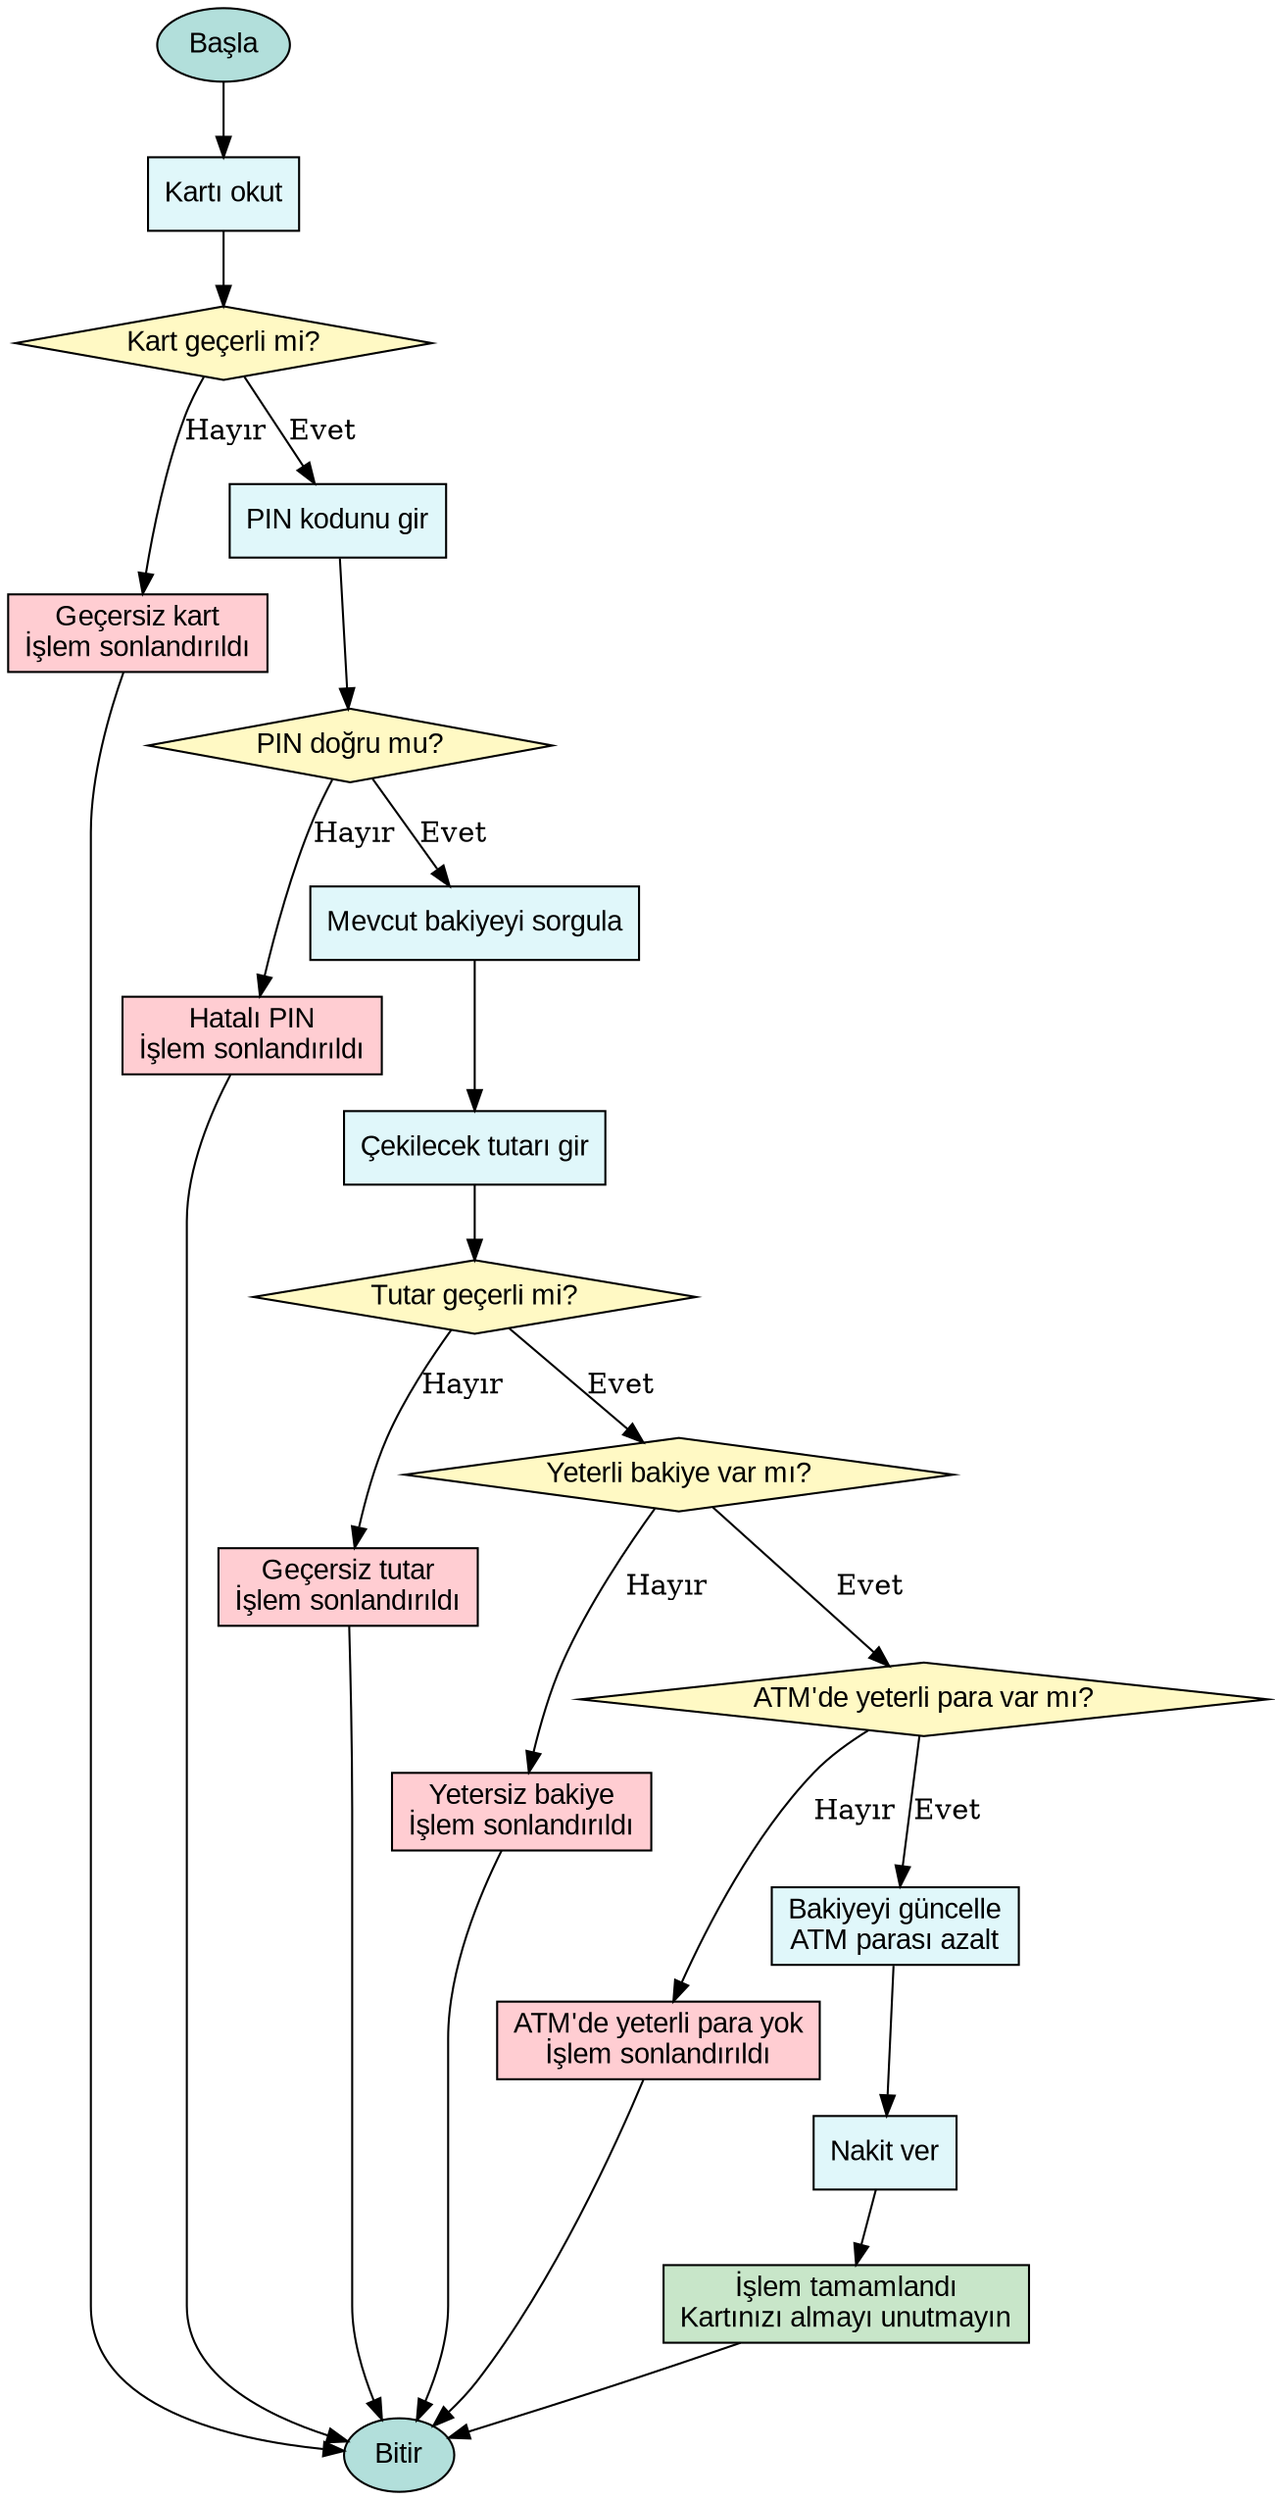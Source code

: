 digraph ATM_Para_Cekme {
    rankdir=TB;
    node [shape=box, style=filled, fillcolor="#e0f7fa", fontname="Arial"];

    Start [label="Başla", shape=oval, fillcolor="#b2dfdb"];
    KartOkut [label="Kartı okut"];
    KartGecerliMi [label="Kart geçerli mi?", shape=diamond, fillcolor="#fff9c4"];
    GecersizKart [label="Geçersiz kart\nİşlem sonlandırıldı", shape=box, fillcolor="#ffcdd2"];

    PinGir [label="PIN kodunu gir"];
    PinDogruMu [label="PIN doğru mu?", shape=diamond, fillcolor="#fff9c4"];
    HataliPin [label="Hatalı PIN\nİşlem sonlandırıldı", shape=box, fillcolor="#ffcdd2"];

    BakiyeSorgu [label="Mevcut bakiyeyi sorgula"];
    TutarGir [label="Çekilecek tutarı gir"];
    TutarGecerliMi [label="Tutar geçerli mi?", shape=diamond, fillcolor="#fff9c4"];
    GecersizTutar [label="Geçersiz tutar\nİşlem sonlandırıldı", shape=box, fillcolor="#ffcdd2"];

    YeterliBakiye [label="Yeterli bakiye var mı?", shape=diamond, fillcolor="#fff9c4"];
    YetersizBakiye [label="Yetersiz bakiye\nİşlem sonlandırıldı", shape=box, fillcolor="#ffcdd2"];

    ATMParasiYeterliMi [label="ATM'de yeterli para var mı?", shape=diamond, fillcolor="#fff9c4"];
    ATMYetersiz [label="ATM'de yeterli para yok\nİşlem sonlandırıldı", shape=box, fillcolor="#ffcdd2"];

    ParaVer [label="Nakit ver"];
    BakiyeDusur [label="Bakiyeyi güncelle\nATM parası azalt"];
    IslemBasarili [label="İşlem tamamlandı\nKartınızı almayı unutmayın", fillcolor="#c8e6c9"];
    End [label="Bitir", shape=oval, fillcolor="#b2dfdb"];

    // Bağlantılar
    Start -> KartOkut;
    KartOkut -> KartGecerliMi;
    KartGecerliMi -> GecersizKart [label="Hayır"];
    KartGecerliMi -> PinGir [label="Evet"];
    PinGir -> PinDogruMu;
    PinDogruMu -> HataliPin [label="Hayır"];
    PinDogruMu -> BakiyeSorgu [label="Evet"];
    BakiyeSorgu -> TutarGir;
    TutarGir -> TutarGecerliMi;
    TutarGecerliMi -> GecersizTutar [label="Hayır"];
    TutarGecerliMi -> YeterliBakiye [label="Evet"];
    YeterliBakiye -> YetersizBakiye [label="Hayır"];
    YeterliBakiye -> ATMParasiYeterliMi [label="Evet"];
    ATMParasiYeterliMi -> ATMYetersiz [label="Hayır"];
    ATMParasiYeterliMi -> BakiyeDusur [label="Evet"];
    BakiyeDusur -> ParaVer;
    ParaVer -> IslemBasarili;
    IslemBasarili -> End;

    // Sonlandırmalar
    GecersizKart -> End;
    HataliPin -> End;
    GecersizTutar -> End;
    YetersizBakiye -> End;
    ATMYetersiz -> End;
}
